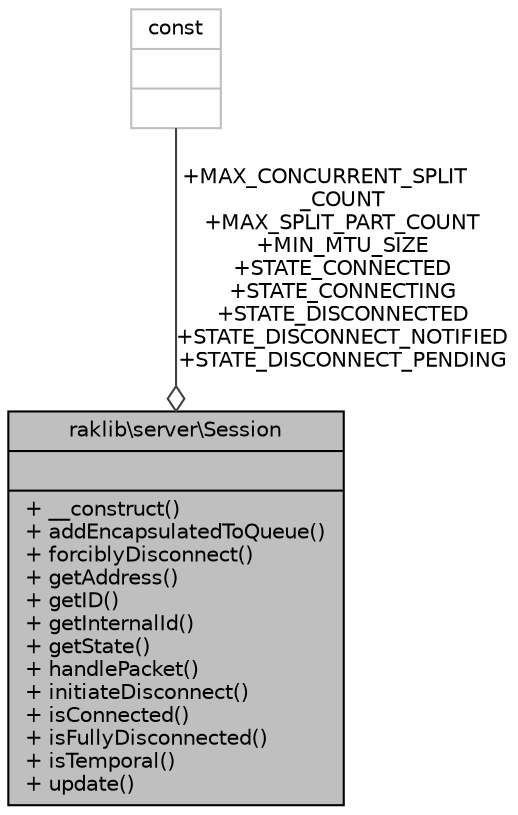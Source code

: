 digraph "raklib\server\Session"
{
 // INTERACTIVE_SVG=YES
 // LATEX_PDF_SIZE
  edge [fontname="Helvetica",fontsize="10",labelfontname="Helvetica",labelfontsize="10"];
  node [fontname="Helvetica",fontsize="10",shape=record];
  Node1 [label="{raklib\\server\\Session\n||+ __construct()\l+ addEncapsulatedToQueue()\l+ forciblyDisconnect()\l+ getAddress()\l+ getID()\l+ getInternalId()\l+ getState()\l+ handlePacket()\l+ initiateDisconnect()\l+ isConnected()\l+ isFullyDisconnected()\l+ isTemporal()\l+ update()\l}",height=0.2,width=0.4,color="black", fillcolor="grey75", style="filled", fontcolor="black",tooltip=" "];
  Node2 -> Node1 [color="grey25",fontsize="10",style="solid",label=" +MAX_CONCURRENT_SPLIT\l_COUNT\n+MAX_SPLIT_PART_COUNT\n+MIN_MTU_SIZE\n+STATE_CONNECTED\n+STATE_CONNECTING\n+STATE_DISCONNECTED\n+STATE_DISCONNECT_NOTIFIED\n+STATE_DISCONNECT_PENDING" ,arrowhead="odiamond",fontname="Helvetica"];
  Node2 [label="{const\n||}",height=0.2,width=0.4,color="grey75", fillcolor="white", style="filled",tooltip=" "];
}

